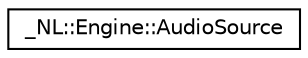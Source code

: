 digraph "Graphical Class Hierarchy"
{
  edge [fontname="Helvetica",fontsize="10",labelfontname="Helvetica",labelfontsize="10"];
  node [fontname="Helvetica",fontsize="10",shape=record];
  rankdir="LR";
  Node0 [label="_NL::Engine::AudioSource",height=0.2,width=0.4,color="black", fillcolor="white", style="filled",URL="$class___n_l_1_1_engine_1_1_audio_source.html"];
}
